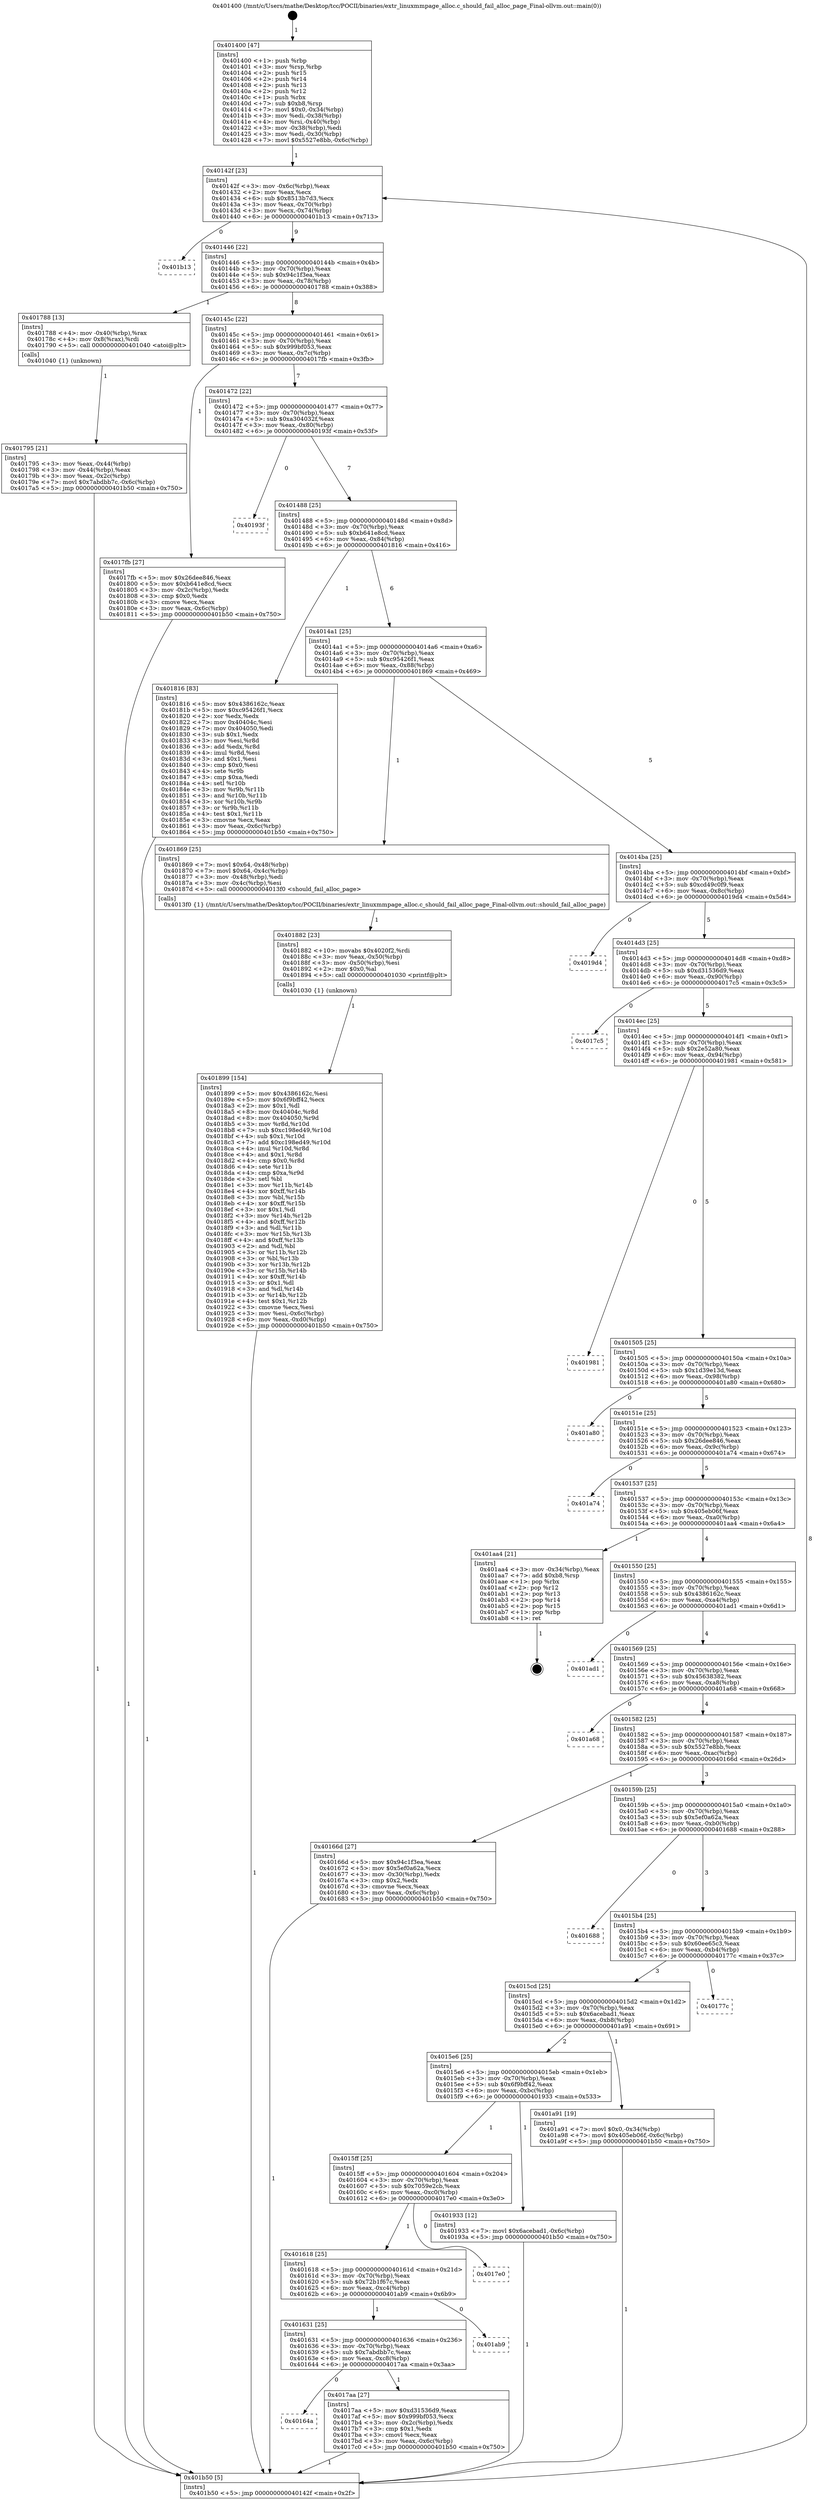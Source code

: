 digraph "0x401400" {
  label = "0x401400 (/mnt/c/Users/mathe/Desktop/tcc/POCII/binaries/extr_linuxmmpage_alloc.c_should_fail_alloc_page_Final-ollvm.out::main(0))"
  labelloc = "t"
  node[shape=record]

  Entry [label="",width=0.3,height=0.3,shape=circle,fillcolor=black,style=filled]
  "0x40142f" [label="{
     0x40142f [23]\l
     | [instrs]\l
     &nbsp;&nbsp;0x40142f \<+3\>: mov -0x6c(%rbp),%eax\l
     &nbsp;&nbsp;0x401432 \<+2\>: mov %eax,%ecx\l
     &nbsp;&nbsp;0x401434 \<+6\>: sub $0x8513b7d3,%ecx\l
     &nbsp;&nbsp;0x40143a \<+3\>: mov %eax,-0x70(%rbp)\l
     &nbsp;&nbsp;0x40143d \<+3\>: mov %ecx,-0x74(%rbp)\l
     &nbsp;&nbsp;0x401440 \<+6\>: je 0000000000401b13 \<main+0x713\>\l
  }"]
  "0x401b13" [label="{
     0x401b13\l
  }", style=dashed]
  "0x401446" [label="{
     0x401446 [22]\l
     | [instrs]\l
     &nbsp;&nbsp;0x401446 \<+5\>: jmp 000000000040144b \<main+0x4b\>\l
     &nbsp;&nbsp;0x40144b \<+3\>: mov -0x70(%rbp),%eax\l
     &nbsp;&nbsp;0x40144e \<+5\>: sub $0x94c1f3ea,%eax\l
     &nbsp;&nbsp;0x401453 \<+3\>: mov %eax,-0x78(%rbp)\l
     &nbsp;&nbsp;0x401456 \<+6\>: je 0000000000401788 \<main+0x388\>\l
  }"]
  Exit [label="",width=0.3,height=0.3,shape=circle,fillcolor=black,style=filled,peripheries=2]
  "0x401788" [label="{
     0x401788 [13]\l
     | [instrs]\l
     &nbsp;&nbsp;0x401788 \<+4\>: mov -0x40(%rbp),%rax\l
     &nbsp;&nbsp;0x40178c \<+4\>: mov 0x8(%rax),%rdi\l
     &nbsp;&nbsp;0x401790 \<+5\>: call 0000000000401040 \<atoi@plt\>\l
     | [calls]\l
     &nbsp;&nbsp;0x401040 \{1\} (unknown)\l
  }"]
  "0x40145c" [label="{
     0x40145c [22]\l
     | [instrs]\l
     &nbsp;&nbsp;0x40145c \<+5\>: jmp 0000000000401461 \<main+0x61\>\l
     &nbsp;&nbsp;0x401461 \<+3\>: mov -0x70(%rbp),%eax\l
     &nbsp;&nbsp;0x401464 \<+5\>: sub $0x999bf053,%eax\l
     &nbsp;&nbsp;0x401469 \<+3\>: mov %eax,-0x7c(%rbp)\l
     &nbsp;&nbsp;0x40146c \<+6\>: je 00000000004017fb \<main+0x3fb\>\l
  }"]
  "0x401899" [label="{
     0x401899 [154]\l
     | [instrs]\l
     &nbsp;&nbsp;0x401899 \<+5\>: mov $0x4386162c,%esi\l
     &nbsp;&nbsp;0x40189e \<+5\>: mov $0x6f9bff42,%ecx\l
     &nbsp;&nbsp;0x4018a3 \<+2\>: mov $0x1,%dl\l
     &nbsp;&nbsp;0x4018a5 \<+8\>: mov 0x40404c,%r8d\l
     &nbsp;&nbsp;0x4018ad \<+8\>: mov 0x404050,%r9d\l
     &nbsp;&nbsp;0x4018b5 \<+3\>: mov %r8d,%r10d\l
     &nbsp;&nbsp;0x4018b8 \<+7\>: sub $0xc198ed49,%r10d\l
     &nbsp;&nbsp;0x4018bf \<+4\>: sub $0x1,%r10d\l
     &nbsp;&nbsp;0x4018c3 \<+7\>: add $0xc198ed49,%r10d\l
     &nbsp;&nbsp;0x4018ca \<+4\>: imul %r10d,%r8d\l
     &nbsp;&nbsp;0x4018ce \<+4\>: and $0x1,%r8d\l
     &nbsp;&nbsp;0x4018d2 \<+4\>: cmp $0x0,%r8d\l
     &nbsp;&nbsp;0x4018d6 \<+4\>: sete %r11b\l
     &nbsp;&nbsp;0x4018da \<+4\>: cmp $0xa,%r9d\l
     &nbsp;&nbsp;0x4018de \<+3\>: setl %bl\l
     &nbsp;&nbsp;0x4018e1 \<+3\>: mov %r11b,%r14b\l
     &nbsp;&nbsp;0x4018e4 \<+4\>: xor $0xff,%r14b\l
     &nbsp;&nbsp;0x4018e8 \<+3\>: mov %bl,%r15b\l
     &nbsp;&nbsp;0x4018eb \<+4\>: xor $0xff,%r15b\l
     &nbsp;&nbsp;0x4018ef \<+3\>: xor $0x1,%dl\l
     &nbsp;&nbsp;0x4018f2 \<+3\>: mov %r14b,%r12b\l
     &nbsp;&nbsp;0x4018f5 \<+4\>: and $0xff,%r12b\l
     &nbsp;&nbsp;0x4018f9 \<+3\>: and %dl,%r11b\l
     &nbsp;&nbsp;0x4018fc \<+3\>: mov %r15b,%r13b\l
     &nbsp;&nbsp;0x4018ff \<+4\>: and $0xff,%r13b\l
     &nbsp;&nbsp;0x401903 \<+2\>: and %dl,%bl\l
     &nbsp;&nbsp;0x401905 \<+3\>: or %r11b,%r12b\l
     &nbsp;&nbsp;0x401908 \<+3\>: or %bl,%r13b\l
     &nbsp;&nbsp;0x40190b \<+3\>: xor %r13b,%r12b\l
     &nbsp;&nbsp;0x40190e \<+3\>: or %r15b,%r14b\l
     &nbsp;&nbsp;0x401911 \<+4\>: xor $0xff,%r14b\l
     &nbsp;&nbsp;0x401915 \<+3\>: or $0x1,%dl\l
     &nbsp;&nbsp;0x401918 \<+3\>: and %dl,%r14b\l
     &nbsp;&nbsp;0x40191b \<+3\>: or %r14b,%r12b\l
     &nbsp;&nbsp;0x40191e \<+4\>: test $0x1,%r12b\l
     &nbsp;&nbsp;0x401922 \<+3\>: cmovne %ecx,%esi\l
     &nbsp;&nbsp;0x401925 \<+3\>: mov %esi,-0x6c(%rbp)\l
     &nbsp;&nbsp;0x401928 \<+6\>: mov %eax,-0xd0(%rbp)\l
     &nbsp;&nbsp;0x40192e \<+5\>: jmp 0000000000401b50 \<main+0x750\>\l
  }"]
  "0x4017fb" [label="{
     0x4017fb [27]\l
     | [instrs]\l
     &nbsp;&nbsp;0x4017fb \<+5\>: mov $0x26dee846,%eax\l
     &nbsp;&nbsp;0x401800 \<+5\>: mov $0xb641e8cd,%ecx\l
     &nbsp;&nbsp;0x401805 \<+3\>: mov -0x2c(%rbp),%edx\l
     &nbsp;&nbsp;0x401808 \<+3\>: cmp $0x0,%edx\l
     &nbsp;&nbsp;0x40180b \<+3\>: cmove %ecx,%eax\l
     &nbsp;&nbsp;0x40180e \<+3\>: mov %eax,-0x6c(%rbp)\l
     &nbsp;&nbsp;0x401811 \<+5\>: jmp 0000000000401b50 \<main+0x750\>\l
  }"]
  "0x401472" [label="{
     0x401472 [22]\l
     | [instrs]\l
     &nbsp;&nbsp;0x401472 \<+5\>: jmp 0000000000401477 \<main+0x77\>\l
     &nbsp;&nbsp;0x401477 \<+3\>: mov -0x70(%rbp),%eax\l
     &nbsp;&nbsp;0x40147a \<+5\>: sub $0xa304032f,%eax\l
     &nbsp;&nbsp;0x40147f \<+3\>: mov %eax,-0x80(%rbp)\l
     &nbsp;&nbsp;0x401482 \<+6\>: je 000000000040193f \<main+0x53f\>\l
  }"]
  "0x401882" [label="{
     0x401882 [23]\l
     | [instrs]\l
     &nbsp;&nbsp;0x401882 \<+10\>: movabs $0x4020f2,%rdi\l
     &nbsp;&nbsp;0x40188c \<+3\>: mov %eax,-0x50(%rbp)\l
     &nbsp;&nbsp;0x40188f \<+3\>: mov -0x50(%rbp),%esi\l
     &nbsp;&nbsp;0x401892 \<+2\>: mov $0x0,%al\l
     &nbsp;&nbsp;0x401894 \<+5\>: call 0000000000401030 \<printf@plt\>\l
     | [calls]\l
     &nbsp;&nbsp;0x401030 \{1\} (unknown)\l
  }"]
  "0x40193f" [label="{
     0x40193f\l
  }", style=dashed]
  "0x401488" [label="{
     0x401488 [25]\l
     | [instrs]\l
     &nbsp;&nbsp;0x401488 \<+5\>: jmp 000000000040148d \<main+0x8d\>\l
     &nbsp;&nbsp;0x40148d \<+3\>: mov -0x70(%rbp),%eax\l
     &nbsp;&nbsp;0x401490 \<+5\>: sub $0xb641e8cd,%eax\l
     &nbsp;&nbsp;0x401495 \<+6\>: mov %eax,-0x84(%rbp)\l
     &nbsp;&nbsp;0x40149b \<+6\>: je 0000000000401816 \<main+0x416\>\l
  }"]
  "0x40164a" [label="{
     0x40164a\l
  }", style=dashed]
  "0x401816" [label="{
     0x401816 [83]\l
     | [instrs]\l
     &nbsp;&nbsp;0x401816 \<+5\>: mov $0x4386162c,%eax\l
     &nbsp;&nbsp;0x40181b \<+5\>: mov $0xc95426f1,%ecx\l
     &nbsp;&nbsp;0x401820 \<+2\>: xor %edx,%edx\l
     &nbsp;&nbsp;0x401822 \<+7\>: mov 0x40404c,%esi\l
     &nbsp;&nbsp;0x401829 \<+7\>: mov 0x404050,%edi\l
     &nbsp;&nbsp;0x401830 \<+3\>: sub $0x1,%edx\l
     &nbsp;&nbsp;0x401833 \<+3\>: mov %esi,%r8d\l
     &nbsp;&nbsp;0x401836 \<+3\>: add %edx,%r8d\l
     &nbsp;&nbsp;0x401839 \<+4\>: imul %r8d,%esi\l
     &nbsp;&nbsp;0x40183d \<+3\>: and $0x1,%esi\l
     &nbsp;&nbsp;0x401840 \<+3\>: cmp $0x0,%esi\l
     &nbsp;&nbsp;0x401843 \<+4\>: sete %r9b\l
     &nbsp;&nbsp;0x401847 \<+3\>: cmp $0xa,%edi\l
     &nbsp;&nbsp;0x40184a \<+4\>: setl %r10b\l
     &nbsp;&nbsp;0x40184e \<+3\>: mov %r9b,%r11b\l
     &nbsp;&nbsp;0x401851 \<+3\>: and %r10b,%r11b\l
     &nbsp;&nbsp;0x401854 \<+3\>: xor %r10b,%r9b\l
     &nbsp;&nbsp;0x401857 \<+3\>: or %r9b,%r11b\l
     &nbsp;&nbsp;0x40185a \<+4\>: test $0x1,%r11b\l
     &nbsp;&nbsp;0x40185e \<+3\>: cmovne %ecx,%eax\l
     &nbsp;&nbsp;0x401861 \<+3\>: mov %eax,-0x6c(%rbp)\l
     &nbsp;&nbsp;0x401864 \<+5\>: jmp 0000000000401b50 \<main+0x750\>\l
  }"]
  "0x4014a1" [label="{
     0x4014a1 [25]\l
     | [instrs]\l
     &nbsp;&nbsp;0x4014a1 \<+5\>: jmp 00000000004014a6 \<main+0xa6\>\l
     &nbsp;&nbsp;0x4014a6 \<+3\>: mov -0x70(%rbp),%eax\l
     &nbsp;&nbsp;0x4014a9 \<+5\>: sub $0xc95426f1,%eax\l
     &nbsp;&nbsp;0x4014ae \<+6\>: mov %eax,-0x88(%rbp)\l
     &nbsp;&nbsp;0x4014b4 \<+6\>: je 0000000000401869 \<main+0x469\>\l
  }"]
  "0x4017aa" [label="{
     0x4017aa [27]\l
     | [instrs]\l
     &nbsp;&nbsp;0x4017aa \<+5\>: mov $0xd31536d9,%eax\l
     &nbsp;&nbsp;0x4017af \<+5\>: mov $0x999bf053,%ecx\l
     &nbsp;&nbsp;0x4017b4 \<+3\>: mov -0x2c(%rbp),%edx\l
     &nbsp;&nbsp;0x4017b7 \<+3\>: cmp $0x1,%edx\l
     &nbsp;&nbsp;0x4017ba \<+3\>: cmovl %ecx,%eax\l
     &nbsp;&nbsp;0x4017bd \<+3\>: mov %eax,-0x6c(%rbp)\l
     &nbsp;&nbsp;0x4017c0 \<+5\>: jmp 0000000000401b50 \<main+0x750\>\l
  }"]
  "0x401869" [label="{
     0x401869 [25]\l
     | [instrs]\l
     &nbsp;&nbsp;0x401869 \<+7\>: movl $0x64,-0x48(%rbp)\l
     &nbsp;&nbsp;0x401870 \<+7\>: movl $0x64,-0x4c(%rbp)\l
     &nbsp;&nbsp;0x401877 \<+3\>: mov -0x48(%rbp),%edi\l
     &nbsp;&nbsp;0x40187a \<+3\>: mov -0x4c(%rbp),%esi\l
     &nbsp;&nbsp;0x40187d \<+5\>: call 00000000004013f0 \<should_fail_alloc_page\>\l
     | [calls]\l
     &nbsp;&nbsp;0x4013f0 \{1\} (/mnt/c/Users/mathe/Desktop/tcc/POCII/binaries/extr_linuxmmpage_alloc.c_should_fail_alloc_page_Final-ollvm.out::should_fail_alloc_page)\l
  }"]
  "0x4014ba" [label="{
     0x4014ba [25]\l
     | [instrs]\l
     &nbsp;&nbsp;0x4014ba \<+5\>: jmp 00000000004014bf \<main+0xbf\>\l
     &nbsp;&nbsp;0x4014bf \<+3\>: mov -0x70(%rbp),%eax\l
     &nbsp;&nbsp;0x4014c2 \<+5\>: sub $0xcd49c0f9,%eax\l
     &nbsp;&nbsp;0x4014c7 \<+6\>: mov %eax,-0x8c(%rbp)\l
     &nbsp;&nbsp;0x4014cd \<+6\>: je 00000000004019d4 \<main+0x5d4\>\l
  }"]
  "0x401631" [label="{
     0x401631 [25]\l
     | [instrs]\l
     &nbsp;&nbsp;0x401631 \<+5\>: jmp 0000000000401636 \<main+0x236\>\l
     &nbsp;&nbsp;0x401636 \<+3\>: mov -0x70(%rbp),%eax\l
     &nbsp;&nbsp;0x401639 \<+5\>: sub $0x7abdbb7c,%eax\l
     &nbsp;&nbsp;0x40163e \<+6\>: mov %eax,-0xc8(%rbp)\l
     &nbsp;&nbsp;0x401644 \<+6\>: je 00000000004017aa \<main+0x3aa\>\l
  }"]
  "0x4019d4" [label="{
     0x4019d4\l
  }", style=dashed]
  "0x4014d3" [label="{
     0x4014d3 [25]\l
     | [instrs]\l
     &nbsp;&nbsp;0x4014d3 \<+5\>: jmp 00000000004014d8 \<main+0xd8\>\l
     &nbsp;&nbsp;0x4014d8 \<+3\>: mov -0x70(%rbp),%eax\l
     &nbsp;&nbsp;0x4014db \<+5\>: sub $0xd31536d9,%eax\l
     &nbsp;&nbsp;0x4014e0 \<+6\>: mov %eax,-0x90(%rbp)\l
     &nbsp;&nbsp;0x4014e6 \<+6\>: je 00000000004017c5 \<main+0x3c5\>\l
  }"]
  "0x401ab9" [label="{
     0x401ab9\l
  }", style=dashed]
  "0x4017c5" [label="{
     0x4017c5\l
  }", style=dashed]
  "0x4014ec" [label="{
     0x4014ec [25]\l
     | [instrs]\l
     &nbsp;&nbsp;0x4014ec \<+5\>: jmp 00000000004014f1 \<main+0xf1\>\l
     &nbsp;&nbsp;0x4014f1 \<+3\>: mov -0x70(%rbp),%eax\l
     &nbsp;&nbsp;0x4014f4 \<+5\>: sub $0x2e52a80,%eax\l
     &nbsp;&nbsp;0x4014f9 \<+6\>: mov %eax,-0x94(%rbp)\l
     &nbsp;&nbsp;0x4014ff \<+6\>: je 0000000000401981 \<main+0x581\>\l
  }"]
  "0x401618" [label="{
     0x401618 [25]\l
     | [instrs]\l
     &nbsp;&nbsp;0x401618 \<+5\>: jmp 000000000040161d \<main+0x21d\>\l
     &nbsp;&nbsp;0x40161d \<+3\>: mov -0x70(%rbp),%eax\l
     &nbsp;&nbsp;0x401620 \<+5\>: sub $0x72b1f67c,%eax\l
     &nbsp;&nbsp;0x401625 \<+6\>: mov %eax,-0xc4(%rbp)\l
     &nbsp;&nbsp;0x40162b \<+6\>: je 0000000000401ab9 \<main+0x6b9\>\l
  }"]
  "0x401981" [label="{
     0x401981\l
  }", style=dashed]
  "0x401505" [label="{
     0x401505 [25]\l
     | [instrs]\l
     &nbsp;&nbsp;0x401505 \<+5\>: jmp 000000000040150a \<main+0x10a\>\l
     &nbsp;&nbsp;0x40150a \<+3\>: mov -0x70(%rbp),%eax\l
     &nbsp;&nbsp;0x40150d \<+5\>: sub $0x1d39e13d,%eax\l
     &nbsp;&nbsp;0x401512 \<+6\>: mov %eax,-0x98(%rbp)\l
     &nbsp;&nbsp;0x401518 \<+6\>: je 0000000000401a80 \<main+0x680\>\l
  }"]
  "0x4017e0" [label="{
     0x4017e0\l
  }", style=dashed]
  "0x401a80" [label="{
     0x401a80\l
  }", style=dashed]
  "0x40151e" [label="{
     0x40151e [25]\l
     | [instrs]\l
     &nbsp;&nbsp;0x40151e \<+5\>: jmp 0000000000401523 \<main+0x123\>\l
     &nbsp;&nbsp;0x401523 \<+3\>: mov -0x70(%rbp),%eax\l
     &nbsp;&nbsp;0x401526 \<+5\>: sub $0x26dee846,%eax\l
     &nbsp;&nbsp;0x40152b \<+6\>: mov %eax,-0x9c(%rbp)\l
     &nbsp;&nbsp;0x401531 \<+6\>: je 0000000000401a74 \<main+0x674\>\l
  }"]
  "0x4015ff" [label="{
     0x4015ff [25]\l
     | [instrs]\l
     &nbsp;&nbsp;0x4015ff \<+5\>: jmp 0000000000401604 \<main+0x204\>\l
     &nbsp;&nbsp;0x401604 \<+3\>: mov -0x70(%rbp),%eax\l
     &nbsp;&nbsp;0x401607 \<+5\>: sub $0x7059e2cb,%eax\l
     &nbsp;&nbsp;0x40160c \<+6\>: mov %eax,-0xc0(%rbp)\l
     &nbsp;&nbsp;0x401612 \<+6\>: je 00000000004017e0 \<main+0x3e0\>\l
  }"]
  "0x401a74" [label="{
     0x401a74\l
  }", style=dashed]
  "0x401537" [label="{
     0x401537 [25]\l
     | [instrs]\l
     &nbsp;&nbsp;0x401537 \<+5\>: jmp 000000000040153c \<main+0x13c\>\l
     &nbsp;&nbsp;0x40153c \<+3\>: mov -0x70(%rbp),%eax\l
     &nbsp;&nbsp;0x40153f \<+5\>: sub $0x405eb06f,%eax\l
     &nbsp;&nbsp;0x401544 \<+6\>: mov %eax,-0xa0(%rbp)\l
     &nbsp;&nbsp;0x40154a \<+6\>: je 0000000000401aa4 \<main+0x6a4\>\l
  }"]
  "0x401933" [label="{
     0x401933 [12]\l
     | [instrs]\l
     &nbsp;&nbsp;0x401933 \<+7\>: movl $0x6acebad1,-0x6c(%rbp)\l
     &nbsp;&nbsp;0x40193a \<+5\>: jmp 0000000000401b50 \<main+0x750\>\l
  }"]
  "0x401aa4" [label="{
     0x401aa4 [21]\l
     | [instrs]\l
     &nbsp;&nbsp;0x401aa4 \<+3\>: mov -0x34(%rbp),%eax\l
     &nbsp;&nbsp;0x401aa7 \<+7\>: add $0xb8,%rsp\l
     &nbsp;&nbsp;0x401aae \<+1\>: pop %rbx\l
     &nbsp;&nbsp;0x401aaf \<+2\>: pop %r12\l
     &nbsp;&nbsp;0x401ab1 \<+2\>: pop %r13\l
     &nbsp;&nbsp;0x401ab3 \<+2\>: pop %r14\l
     &nbsp;&nbsp;0x401ab5 \<+2\>: pop %r15\l
     &nbsp;&nbsp;0x401ab7 \<+1\>: pop %rbp\l
     &nbsp;&nbsp;0x401ab8 \<+1\>: ret\l
  }"]
  "0x401550" [label="{
     0x401550 [25]\l
     | [instrs]\l
     &nbsp;&nbsp;0x401550 \<+5\>: jmp 0000000000401555 \<main+0x155\>\l
     &nbsp;&nbsp;0x401555 \<+3\>: mov -0x70(%rbp),%eax\l
     &nbsp;&nbsp;0x401558 \<+5\>: sub $0x4386162c,%eax\l
     &nbsp;&nbsp;0x40155d \<+6\>: mov %eax,-0xa4(%rbp)\l
     &nbsp;&nbsp;0x401563 \<+6\>: je 0000000000401ad1 \<main+0x6d1\>\l
  }"]
  "0x4015e6" [label="{
     0x4015e6 [25]\l
     | [instrs]\l
     &nbsp;&nbsp;0x4015e6 \<+5\>: jmp 00000000004015eb \<main+0x1eb\>\l
     &nbsp;&nbsp;0x4015eb \<+3\>: mov -0x70(%rbp),%eax\l
     &nbsp;&nbsp;0x4015ee \<+5\>: sub $0x6f9bff42,%eax\l
     &nbsp;&nbsp;0x4015f3 \<+6\>: mov %eax,-0xbc(%rbp)\l
     &nbsp;&nbsp;0x4015f9 \<+6\>: je 0000000000401933 \<main+0x533\>\l
  }"]
  "0x401ad1" [label="{
     0x401ad1\l
  }", style=dashed]
  "0x401569" [label="{
     0x401569 [25]\l
     | [instrs]\l
     &nbsp;&nbsp;0x401569 \<+5\>: jmp 000000000040156e \<main+0x16e\>\l
     &nbsp;&nbsp;0x40156e \<+3\>: mov -0x70(%rbp),%eax\l
     &nbsp;&nbsp;0x401571 \<+5\>: sub $0x45638382,%eax\l
     &nbsp;&nbsp;0x401576 \<+6\>: mov %eax,-0xa8(%rbp)\l
     &nbsp;&nbsp;0x40157c \<+6\>: je 0000000000401a68 \<main+0x668\>\l
  }"]
  "0x401a91" [label="{
     0x401a91 [19]\l
     | [instrs]\l
     &nbsp;&nbsp;0x401a91 \<+7\>: movl $0x0,-0x34(%rbp)\l
     &nbsp;&nbsp;0x401a98 \<+7\>: movl $0x405eb06f,-0x6c(%rbp)\l
     &nbsp;&nbsp;0x401a9f \<+5\>: jmp 0000000000401b50 \<main+0x750\>\l
  }"]
  "0x401a68" [label="{
     0x401a68\l
  }", style=dashed]
  "0x401582" [label="{
     0x401582 [25]\l
     | [instrs]\l
     &nbsp;&nbsp;0x401582 \<+5\>: jmp 0000000000401587 \<main+0x187\>\l
     &nbsp;&nbsp;0x401587 \<+3\>: mov -0x70(%rbp),%eax\l
     &nbsp;&nbsp;0x40158a \<+5\>: sub $0x5527e8bb,%eax\l
     &nbsp;&nbsp;0x40158f \<+6\>: mov %eax,-0xac(%rbp)\l
     &nbsp;&nbsp;0x401595 \<+6\>: je 000000000040166d \<main+0x26d\>\l
  }"]
  "0x4015cd" [label="{
     0x4015cd [25]\l
     | [instrs]\l
     &nbsp;&nbsp;0x4015cd \<+5\>: jmp 00000000004015d2 \<main+0x1d2\>\l
     &nbsp;&nbsp;0x4015d2 \<+3\>: mov -0x70(%rbp),%eax\l
     &nbsp;&nbsp;0x4015d5 \<+5\>: sub $0x6acebad1,%eax\l
     &nbsp;&nbsp;0x4015da \<+6\>: mov %eax,-0xb8(%rbp)\l
     &nbsp;&nbsp;0x4015e0 \<+6\>: je 0000000000401a91 \<main+0x691\>\l
  }"]
  "0x40166d" [label="{
     0x40166d [27]\l
     | [instrs]\l
     &nbsp;&nbsp;0x40166d \<+5\>: mov $0x94c1f3ea,%eax\l
     &nbsp;&nbsp;0x401672 \<+5\>: mov $0x5ef0a62a,%ecx\l
     &nbsp;&nbsp;0x401677 \<+3\>: mov -0x30(%rbp),%edx\l
     &nbsp;&nbsp;0x40167a \<+3\>: cmp $0x2,%edx\l
     &nbsp;&nbsp;0x40167d \<+3\>: cmovne %ecx,%eax\l
     &nbsp;&nbsp;0x401680 \<+3\>: mov %eax,-0x6c(%rbp)\l
     &nbsp;&nbsp;0x401683 \<+5\>: jmp 0000000000401b50 \<main+0x750\>\l
  }"]
  "0x40159b" [label="{
     0x40159b [25]\l
     | [instrs]\l
     &nbsp;&nbsp;0x40159b \<+5\>: jmp 00000000004015a0 \<main+0x1a0\>\l
     &nbsp;&nbsp;0x4015a0 \<+3\>: mov -0x70(%rbp),%eax\l
     &nbsp;&nbsp;0x4015a3 \<+5\>: sub $0x5ef0a62a,%eax\l
     &nbsp;&nbsp;0x4015a8 \<+6\>: mov %eax,-0xb0(%rbp)\l
     &nbsp;&nbsp;0x4015ae \<+6\>: je 0000000000401688 \<main+0x288\>\l
  }"]
  "0x401b50" [label="{
     0x401b50 [5]\l
     | [instrs]\l
     &nbsp;&nbsp;0x401b50 \<+5\>: jmp 000000000040142f \<main+0x2f\>\l
  }"]
  "0x401400" [label="{
     0x401400 [47]\l
     | [instrs]\l
     &nbsp;&nbsp;0x401400 \<+1\>: push %rbp\l
     &nbsp;&nbsp;0x401401 \<+3\>: mov %rsp,%rbp\l
     &nbsp;&nbsp;0x401404 \<+2\>: push %r15\l
     &nbsp;&nbsp;0x401406 \<+2\>: push %r14\l
     &nbsp;&nbsp;0x401408 \<+2\>: push %r13\l
     &nbsp;&nbsp;0x40140a \<+2\>: push %r12\l
     &nbsp;&nbsp;0x40140c \<+1\>: push %rbx\l
     &nbsp;&nbsp;0x40140d \<+7\>: sub $0xb8,%rsp\l
     &nbsp;&nbsp;0x401414 \<+7\>: movl $0x0,-0x34(%rbp)\l
     &nbsp;&nbsp;0x40141b \<+3\>: mov %edi,-0x38(%rbp)\l
     &nbsp;&nbsp;0x40141e \<+4\>: mov %rsi,-0x40(%rbp)\l
     &nbsp;&nbsp;0x401422 \<+3\>: mov -0x38(%rbp),%edi\l
     &nbsp;&nbsp;0x401425 \<+3\>: mov %edi,-0x30(%rbp)\l
     &nbsp;&nbsp;0x401428 \<+7\>: movl $0x5527e8bb,-0x6c(%rbp)\l
  }"]
  "0x401795" [label="{
     0x401795 [21]\l
     | [instrs]\l
     &nbsp;&nbsp;0x401795 \<+3\>: mov %eax,-0x44(%rbp)\l
     &nbsp;&nbsp;0x401798 \<+3\>: mov -0x44(%rbp),%eax\l
     &nbsp;&nbsp;0x40179b \<+3\>: mov %eax,-0x2c(%rbp)\l
     &nbsp;&nbsp;0x40179e \<+7\>: movl $0x7abdbb7c,-0x6c(%rbp)\l
     &nbsp;&nbsp;0x4017a5 \<+5\>: jmp 0000000000401b50 \<main+0x750\>\l
  }"]
  "0x40177c" [label="{
     0x40177c\l
  }", style=dashed]
  "0x401688" [label="{
     0x401688\l
  }", style=dashed]
  "0x4015b4" [label="{
     0x4015b4 [25]\l
     | [instrs]\l
     &nbsp;&nbsp;0x4015b4 \<+5\>: jmp 00000000004015b9 \<main+0x1b9\>\l
     &nbsp;&nbsp;0x4015b9 \<+3\>: mov -0x70(%rbp),%eax\l
     &nbsp;&nbsp;0x4015bc \<+5\>: sub $0x60ee65c3,%eax\l
     &nbsp;&nbsp;0x4015c1 \<+6\>: mov %eax,-0xb4(%rbp)\l
     &nbsp;&nbsp;0x4015c7 \<+6\>: je 000000000040177c \<main+0x37c\>\l
  }"]
  Entry -> "0x401400" [label=" 1"]
  "0x40142f" -> "0x401b13" [label=" 0"]
  "0x40142f" -> "0x401446" [label=" 9"]
  "0x401aa4" -> Exit [label=" 1"]
  "0x401446" -> "0x401788" [label=" 1"]
  "0x401446" -> "0x40145c" [label=" 8"]
  "0x401a91" -> "0x401b50" [label=" 1"]
  "0x40145c" -> "0x4017fb" [label=" 1"]
  "0x40145c" -> "0x401472" [label=" 7"]
  "0x401933" -> "0x401b50" [label=" 1"]
  "0x401472" -> "0x40193f" [label=" 0"]
  "0x401472" -> "0x401488" [label=" 7"]
  "0x401899" -> "0x401b50" [label=" 1"]
  "0x401488" -> "0x401816" [label=" 1"]
  "0x401488" -> "0x4014a1" [label=" 6"]
  "0x401882" -> "0x401899" [label=" 1"]
  "0x4014a1" -> "0x401869" [label=" 1"]
  "0x4014a1" -> "0x4014ba" [label=" 5"]
  "0x401869" -> "0x401882" [label=" 1"]
  "0x4014ba" -> "0x4019d4" [label=" 0"]
  "0x4014ba" -> "0x4014d3" [label=" 5"]
  "0x4017fb" -> "0x401b50" [label=" 1"]
  "0x4014d3" -> "0x4017c5" [label=" 0"]
  "0x4014d3" -> "0x4014ec" [label=" 5"]
  "0x4017aa" -> "0x401b50" [label=" 1"]
  "0x4014ec" -> "0x401981" [label=" 0"]
  "0x4014ec" -> "0x401505" [label=" 5"]
  "0x401631" -> "0x4017aa" [label=" 1"]
  "0x401505" -> "0x401a80" [label=" 0"]
  "0x401505" -> "0x40151e" [label=" 5"]
  "0x401816" -> "0x401b50" [label=" 1"]
  "0x40151e" -> "0x401a74" [label=" 0"]
  "0x40151e" -> "0x401537" [label=" 5"]
  "0x401618" -> "0x401ab9" [label=" 0"]
  "0x401537" -> "0x401aa4" [label=" 1"]
  "0x401537" -> "0x401550" [label=" 4"]
  "0x401631" -> "0x40164a" [label=" 0"]
  "0x401550" -> "0x401ad1" [label=" 0"]
  "0x401550" -> "0x401569" [label=" 4"]
  "0x4015ff" -> "0x4017e0" [label=" 0"]
  "0x401569" -> "0x401a68" [label=" 0"]
  "0x401569" -> "0x401582" [label=" 4"]
  "0x401618" -> "0x401631" [label=" 1"]
  "0x401582" -> "0x40166d" [label=" 1"]
  "0x401582" -> "0x40159b" [label=" 3"]
  "0x40166d" -> "0x401b50" [label=" 1"]
  "0x401400" -> "0x40142f" [label=" 1"]
  "0x401b50" -> "0x40142f" [label=" 8"]
  "0x401788" -> "0x401795" [label=" 1"]
  "0x401795" -> "0x401b50" [label=" 1"]
  "0x4015e6" -> "0x401933" [label=" 1"]
  "0x40159b" -> "0x401688" [label=" 0"]
  "0x40159b" -> "0x4015b4" [label=" 3"]
  "0x4015ff" -> "0x401618" [label=" 1"]
  "0x4015b4" -> "0x40177c" [label=" 0"]
  "0x4015b4" -> "0x4015cd" [label=" 3"]
  "0x4015e6" -> "0x4015ff" [label=" 1"]
  "0x4015cd" -> "0x401a91" [label=" 1"]
  "0x4015cd" -> "0x4015e6" [label=" 2"]
}
